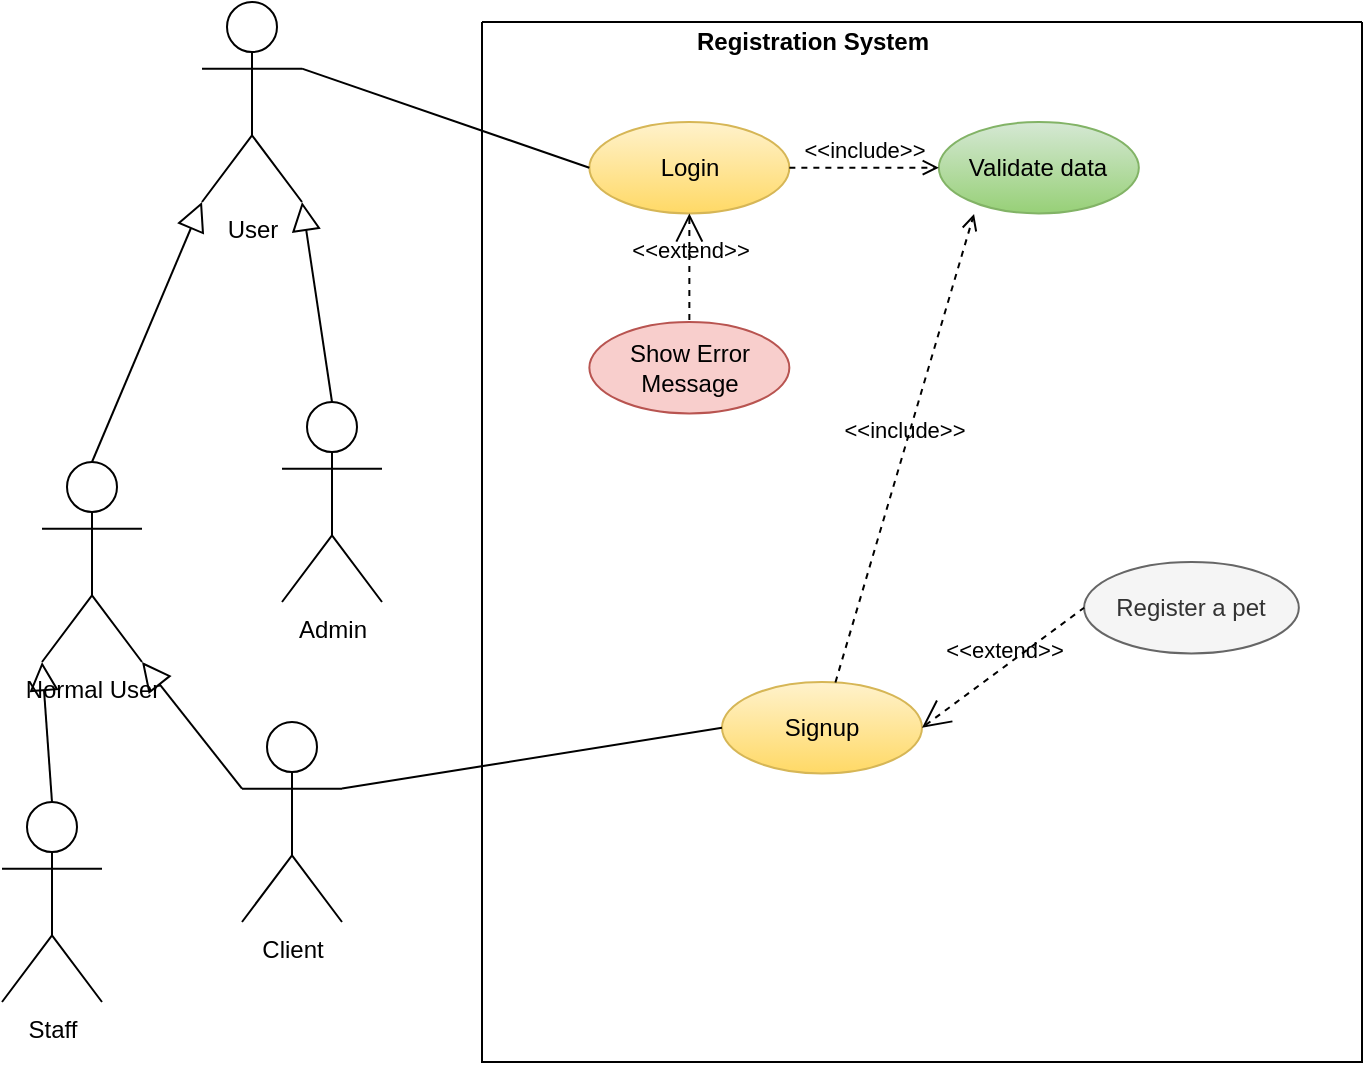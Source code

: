 <mxfile version="15.4.0" type="device"><diagram id="BYhMkx8g2CEaRygR_4ab" name="Page-1"><mxGraphModel dx="1702" dy="494" grid="1" gridSize="10" guides="1" tooltips="1" connect="1" arrows="1" fold="1" page="1" pageScale="1" pageWidth="850" pageHeight="1100" math="0" shadow="0"><root><mxCell id="0"/><mxCell id="1" parent="0"/><mxCell id="Yq-nd9vxBFlRkIUTn5TB-1" value="" style="swimlane;startSize=0;gradientColor=#ffd966;fillColor=none;strokeColor=#000000;" parent="1" vertex="1"><mxGeometry x="190" y="50" width="440" height="520" as="geometry"/></mxCell><mxCell id="Yq-nd9vxBFlRkIUTn5TB-12" value="Login" style="ellipse;whiteSpace=wrap;html=1;gradientColor=#ffd966;fillColor=#fff2cc;strokeColor=#d6b656;" parent="Yq-nd9vxBFlRkIUTn5TB-1" vertex="1"><mxGeometry x="53.68" y="50" width="100" height="45.71" as="geometry"/></mxCell><mxCell id="Yq-nd9vxBFlRkIUTn5TB-13" value="Signup" style="ellipse;whiteSpace=wrap;html=1;gradientColor=#ffd966;fillColor=#fff2cc;strokeColor=#d6b656;" parent="Yq-nd9vxBFlRkIUTn5TB-1" vertex="1"><mxGeometry x="120" y="330" width="100" height="45.71" as="geometry"/></mxCell><mxCell id="Yq-nd9vxBFlRkIUTn5TB-15" value="Validate data" style="ellipse;whiteSpace=wrap;html=1;gradientColor=#97d077;fillColor=#d5e8d4;strokeColor=#82b366;" parent="Yq-nd9vxBFlRkIUTn5TB-1" vertex="1"><mxGeometry x="228.42" y="50" width="100" height="45.71" as="geometry"/></mxCell><mxCell id="Yq-nd9vxBFlRkIUTn5TB-16" value="Show Error Message" style="ellipse;whiteSpace=wrap;html=1;fillColor=#f8cecc;strokeColor=#b85450;" parent="Yq-nd9vxBFlRkIUTn5TB-1" vertex="1"><mxGeometry x="53.68" y="150" width="100" height="45.71" as="geometry"/></mxCell><mxCell id="Yq-nd9vxBFlRkIUTn5TB-22" value="&amp;lt;&amp;lt;include&amp;gt;&amp;gt;" style="edgeStyle=none;html=1;endArrow=open;verticalAlign=bottom;dashed=1;labelBackgroundColor=none;rounded=0;entryX=0;entryY=0.5;entryDx=0;entryDy=0;exitX=1;exitY=0.5;exitDx=0;exitDy=0;" parent="Yq-nd9vxBFlRkIUTn5TB-1" source="Yq-nd9vxBFlRkIUTn5TB-12" target="Yq-nd9vxBFlRkIUTn5TB-15" edge="1"><mxGeometry width="160" relative="1" as="geometry"><mxPoint x="34.47" y="342.53" as="sourcePoint"/><mxPoint x="194.47" y="342.53" as="targetPoint"/></mxGeometry></mxCell><mxCell id="Yq-nd9vxBFlRkIUTn5TB-23" value="&amp;lt;&amp;lt;extend&amp;gt;&amp;gt;" style="edgeStyle=none;html=1;startArrow=open;endArrow=none;startSize=12;verticalAlign=bottom;dashed=1;labelBackgroundColor=none;rounded=0;exitX=0.5;exitY=1;exitDx=0;exitDy=0;entryX=0.5;entryY=0;entryDx=0;entryDy=0;" parent="Yq-nd9vxBFlRkIUTn5TB-1" source="Yq-nd9vxBFlRkIUTn5TB-12" target="Yq-nd9vxBFlRkIUTn5TB-16" edge="1"><mxGeometry width="160" relative="1" as="geometry"><mxPoint x="34.47" y="342.53" as="sourcePoint"/><mxPoint x="194.47" y="342.53" as="targetPoint"/></mxGeometry></mxCell><mxCell id="Yq-nd9vxBFlRkIUTn5TB-26" value="&amp;lt;&amp;lt;include&amp;gt;&amp;gt;" style="edgeStyle=none;html=1;endArrow=open;verticalAlign=bottom;dashed=1;labelBackgroundColor=none;rounded=0;entryX=0.176;entryY=1.006;entryDx=0;entryDy=0;entryPerimeter=0;" parent="Yq-nd9vxBFlRkIUTn5TB-1" source="Yq-nd9vxBFlRkIUTn5TB-13" target="Yq-nd9vxBFlRkIUTn5TB-15" edge="1"><mxGeometry width="160" relative="1" as="geometry"><mxPoint x="194.47" y="259.675" as="sourcePoint"/><mxPoint x="274.47" y="259.675" as="targetPoint"/></mxGeometry></mxCell><mxCell id="Yq-nd9vxBFlRkIUTn5TB-30" value="&lt;b&gt;Registration System&lt;/b&gt;" style="text;html=1;align=center;verticalAlign=middle;resizable=0;points=[];autosize=1;strokeColor=none;fillColor=none;" parent="Yq-nd9vxBFlRkIUTn5TB-1" vertex="1"><mxGeometry x="100" width="130" height="20" as="geometry"/></mxCell><mxCell id="BtN-cRg-BoMIexk4cdx3-35" value="Admin" style="shape=umlActor;html=1;verticalLabelPosition=bottom;verticalAlign=top;align=center;" parent="1" vertex="1"><mxGeometry x="90" y="240" width="50" height="100" as="geometry"/></mxCell><mxCell id="BtN-cRg-BoMIexk4cdx3-36" value="Normal User" style="shape=umlActor;html=1;verticalLabelPosition=bottom;verticalAlign=top;align=center;" parent="1" vertex="1"><mxGeometry x="-30" y="270" width="50" height="100" as="geometry"/></mxCell><mxCell id="BtN-cRg-BoMIexk4cdx3-40" value="Staff" style="shape=umlActor;html=1;verticalLabelPosition=bottom;verticalAlign=top;align=center;" parent="1" vertex="1"><mxGeometry x="-50" y="440" width="50" height="100" as="geometry"/></mxCell><mxCell id="BtN-cRg-BoMIexk4cdx3-46" value="User" style="shape=umlActor;html=1;verticalLabelPosition=bottom;verticalAlign=top;align=center;" parent="1" vertex="1"><mxGeometry x="50" y="40" width="50" height="100" as="geometry"/></mxCell><mxCell id="BtN-cRg-BoMIexk4cdx3-47" value="" style="edgeStyle=none;html=1;endArrow=block;endFill=0;endSize=12;verticalAlign=bottom;rounded=0;entryX=1;entryY=1;entryDx=0;entryDy=0;entryPerimeter=0;exitX=0.5;exitY=0;exitDx=0;exitDy=0;exitPerimeter=0;" parent="1" source="BtN-cRg-BoMIexk4cdx3-35" target="BtN-cRg-BoMIexk4cdx3-46" edge="1"><mxGeometry width="160" relative="1" as="geometry"><mxPoint x="420" y="310" as="sourcePoint"/><mxPoint x="580" y="310" as="targetPoint"/></mxGeometry></mxCell><mxCell id="BtN-cRg-BoMIexk4cdx3-48" value="" style="edgeStyle=none;html=1;endArrow=block;endFill=0;endSize=12;verticalAlign=bottom;rounded=0;entryX=0;entryY=1;entryDx=0;entryDy=0;entryPerimeter=0;exitX=0.5;exitY=0;exitDx=0;exitDy=0;exitPerimeter=0;" parent="1" source="BtN-cRg-BoMIexk4cdx3-36" target="BtN-cRg-BoMIexk4cdx3-46" edge="1"><mxGeometry width="160" relative="1" as="geometry"><mxPoint x="135" y="200" as="sourcePoint"/><mxPoint x="110" y="150" as="targetPoint"/></mxGeometry></mxCell><mxCell id="BtN-cRg-BoMIexk4cdx3-49" value="" style="edgeStyle=none;html=1;endArrow=block;endFill=0;endSize=12;verticalAlign=bottom;rounded=0;entryX=0;entryY=1;entryDx=0;entryDy=0;entryPerimeter=0;exitX=0.5;exitY=0;exitDx=0;exitDy=0;exitPerimeter=0;" parent="1" source="BtN-cRg-BoMIexk4cdx3-40" target="BtN-cRg-BoMIexk4cdx3-36" edge="1"><mxGeometry width="160" relative="1" as="geometry"><mxPoint x="-35" y="290" as="sourcePoint"/><mxPoint x="60" y="150" as="targetPoint"/></mxGeometry></mxCell><mxCell id="BtN-cRg-BoMIexk4cdx3-50" value="" style="edgeStyle=none;html=1;endArrow=block;endFill=0;endSize=12;verticalAlign=bottom;rounded=0;entryX=1;entryY=1;entryDx=0;entryDy=0;entryPerimeter=0;exitX=0;exitY=0.333;exitDx=0;exitDy=0;exitPerimeter=0;" parent="1" source="BtN-cRg-BoMIexk4cdx3-51" target="BtN-cRg-BoMIexk4cdx3-36" edge="1"><mxGeometry width="160" relative="1" as="geometry"><mxPoint x="40" y="480" as="sourcePoint"/><mxPoint x="200" y="480" as="targetPoint"/></mxGeometry></mxCell><mxCell id="BtN-cRg-BoMIexk4cdx3-51" value="Client&lt;br&gt;" style="shape=umlActor;html=1;verticalLabelPosition=bottom;verticalAlign=top;align=center;" parent="1" vertex="1"><mxGeometry x="70" y="400" width="50" height="100" as="geometry"/></mxCell><mxCell id="BtN-cRg-BoMIexk4cdx3-53" value="" style="edgeStyle=none;html=1;endArrow=none;verticalAlign=bottom;rounded=0;entryX=0;entryY=0.5;entryDx=0;entryDy=0;exitX=1;exitY=0.333;exitDx=0;exitDy=0;exitPerimeter=0;" parent="1" source="BtN-cRg-BoMIexk4cdx3-46" target="Yq-nd9vxBFlRkIUTn5TB-12" edge="1"><mxGeometry width="160" relative="1" as="geometry"><mxPoint x="-90" y="440" as="sourcePoint"/><mxPoint x="70" y="440" as="targetPoint"/></mxGeometry></mxCell><mxCell id="BtN-cRg-BoMIexk4cdx3-55" value="" style="edgeStyle=none;html=1;endArrow=none;verticalAlign=bottom;rounded=0;entryX=1;entryY=0.333;entryDx=0;entryDy=0;exitX=0;exitY=0.5;exitDx=0;exitDy=0;entryPerimeter=0;" parent="1" source="Yq-nd9vxBFlRkIUTn5TB-13" target="BtN-cRg-BoMIexk4cdx3-51" edge="1"><mxGeometry width="160" relative="1" as="geometry"><mxPoint x="110" y="83.333" as="sourcePoint"/><mxPoint x="250.0" y="336.665" as="targetPoint"/></mxGeometry></mxCell><mxCell id="kIj5W26fOCQ-M_HlsUW2-1" value="Register a pet" style="ellipse;whiteSpace=wrap;html=1;fillColor=#f5f5f5;strokeColor=#666666;fontColor=#333333;" vertex="1" parent="1"><mxGeometry x="491.05" y="320" width="107.37" height="45.71" as="geometry"/></mxCell><mxCell id="kIj5W26fOCQ-M_HlsUW2-2" value="&amp;lt;&amp;lt;extend&amp;gt;&amp;gt;" style="edgeStyle=none;html=1;startArrow=open;endArrow=none;startSize=12;verticalAlign=bottom;dashed=1;labelBackgroundColor=none;rounded=0;exitX=1;exitY=0.5;exitDx=0;exitDy=0;entryX=0;entryY=0.5;entryDx=0;entryDy=0;" edge="1" parent="1" target="kIj5W26fOCQ-M_HlsUW2-1" source="Yq-nd9vxBFlRkIUTn5TB-13"><mxGeometry width="160" relative="1" as="geometry"><mxPoint x="406.023" y="387.005" as="sourcePoint"/><mxPoint x="144.47" y="400" as="targetPoint"/></mxGeometry></mxCell></root></mxGraphModel></diagram></mxfile>